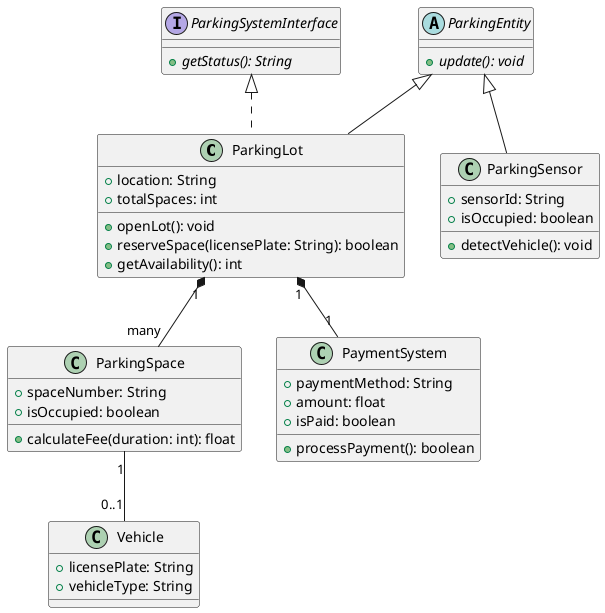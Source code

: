 ```plantuml
@startuml
class ParkingLot {
    + location: String
    + totalSpaces: int
    + openLot(): void
    + reserveSpace(licensePlate: String): boolean
    + getAvailability(): int
}

class ParkingSensor {
    + sensorId: String
    + isOccupied: boolean
    + detectVehicle(): void
}

class ParkingSpace {
    + spaceNumber: String
    + isOccupied: boolean
    + calculateFee(duration: int): float
}

class PaymentSystem {
    + paymentMethod: String
    + amount: float
    + isPaid: boolean
    + processPayment(): boolean
}

class Vehicle {
    + licensePlate: String
    + vehicleType: String
}

interface ParkingSystemInterface {
    + {abstract} getStatus(): String
}

abstract class ParkingEntity {
    + {abstract} update(): void
}

ParkingSystemInterface <|.. ParkingLot
ParkingEntity <|-- ParkingLot
ParkingEntity <|-- ParkingSensor
ParkingLot "1" *-- "many" ParkingSpace
ParkingLot "1" *-- "1" PaymentSystem
ParkingSpace "1" -- "0..1" Vehicle
@enduml
